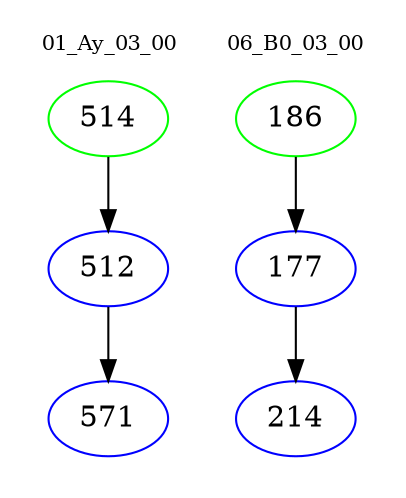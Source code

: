digraph{
subgraph cluster_0 {
color = white
label = "01_Ay_03_00";
fontsize=10;
T0_514 [label="514", color="green"]
T0_514 -> T0_512 [color="black"]
T0_512 [label="512", color="blue"]
T0_512 -> T0_571 [color="black"]
T0_571 [label="571", color="blue"]
}
subgraph cluster_1 {
color = white
label = "06_B0_03_00";
fontsize=10;
T1_186 [label="186", color="green"]
T1_186 -> T1_177 [color="black"]
T1_177 [label="177", color="blue"]
T1_177 -> T1_214 [color="black"]
T1_214 [label="214", color="blue"]
}
}
